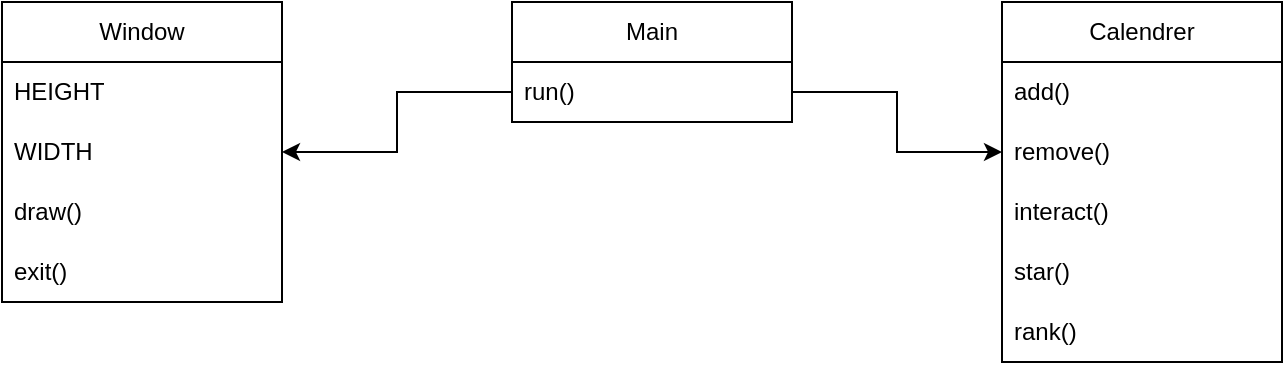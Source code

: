 <mxfile version="22.1.4" type="github">
  <diagram name="Page-1" id="-ros-Ogks_NIRJCC6Nat">
    <mxGraphModel dx="1050" dy="566" grid="1" gridSize="10" guides="1" tooltips="1" connect="1" arrows="1" fold="1" page="1" pageScale="1" pageWidth="850" pageHeight="1100" math="0" shadow="0">
      <root>
        <mxCell id="0" />
        <mxCell id="1" parent="0" />
        <mxCell id="VFOffYB2MSZ4lQjJ_gc8-5" value="Main" style="swimlane;fontStyle=0;childLayout=stackLayout;horizontal=1;startSize=30;horizontalStack=0;resizeParent=1;resizeParentMax=0;resizeLast=0;collapsible=1;marginBottom=0;whiteSpace=wrap;html=1;" parent="1" vertex="1">
          <mxGeometry x="355" y="40" width="140" height="60" as="geometry" />
        </mxCell>
        <mxCell id="VFOffYB2MSZ4lQjJ_gc8-6" value="run()" style="text;strokeColor=none;fillColor=none;align=left;verticalAlign=middle;spacingLeft=4;spacingRight=4;overflow=hidden;points=[[0,0.5],[1,0.5]];portConstraint=eastwest;rotatable=0;whiteSpace=wrap;html=1;" parent="VFOffYB2MSZ4lQjJ_gc8-5" vertex="1">
          <mxGeometry y="30" width="140" height="30" as="geometry" />
        </mxCell>
        <mxCell id="VFOffYB2MSZ4lQjJ_gc8-9" value="Calendrer" style="swimlane;fontStyle=0;childLayout=stackLayout;horizontal=1;startSize=30;horizontalStack=0;resizeParent=1;resizeParentMax=0;resizeLast=0;collapsible=1;marginBottom=0;whiteSpace=wrap;html=1;" parent="1" vertex="1">
          <mxGeometry x="600" y="40" width="140" height="180" as="geometry" />
        </mxCell>
        <mxCell id="VFOffYB2MSZ4lQjJ_gc8-10" value="add()" style="text;strokeColor=none;fillColor=none;align=left;verticalAlign=middle;spacingLeft=4;spacingRight=4;overflow=hidden;points=[[0,0.5],[1,0.5]];portConstraint=eastwest;rotatable=0;whiteSpace=wrap;html=1;" parent="VFOffYB2MSZ4lQjJ_gc8-9" vertex="1">
          <mxGeometry y="30" width="140" height="30" as="geometry" />
        </mxCell>
        <mxCell id="VFOffYB2MSZ4lQjJ_gc8-11" value="remove()" style="text;strokeColor=none;fillColor=none;align=left;verticalAlign=middle;spacingLeft=4;spacingRight=4;overflow=hidden;points=[[0,0.5],[1,0.5]];portConstraint=eastwest;rotatable=0;whiteSpace=wrap;html=1;" parent="VFOffYB2MSZ4lQjJ_gc8-9" vertex="1">
          <mxGeometry y="60" width="140" height="30" as="geometry" />
        </mxCell>
        <mxCell id="TK0hv7WFSRYcWMtsuEbs-2" value="interact()" style="text;strokeColor=none;fillColor=none;align=left;verticalAlign=middle;spacingLeft=4;spacingRight=4;overflow=hidden;points=[[0,0.5],[1,0.5]];portConstraint=eastwest;rotatable=0;whiteSpace=wrap;html=1;" vertex="1" parent="VFOffYB2MSZ4lQjJ_gc8-9">
          <mxGeometry y="90" width="140" height="30" as="geometry" />
        </mxCell>
        <mxCell id="VFOffYB2MSZ4lQjJ_gc8-12" value="star()" style="text;strokeColor=none;fillColor=none;align=left;verticalAlign=middle;spacingLeft=4;spacingRight=4;overflow=hidden;points=[[0,0.5],[1,0.5]];portConstraint=eastwest;rotatable=0;whiteSpace=wrap;html=1;" parent="VFOffYB2MSZ4lQjJ_gc8-9" vertex="1">
          <mxGeometry y="120" width="140" height="30" as="geometry" />
        </mxCell>
        <mxCell id="TK0hv7WFSRYcWMtsuEbs-3" value="rank()" style="text;strokeColor=none;fillColor=none;align=left;verticalAlign=middle;spacingLeft=4;spacingRight=4;overflow=hidden;points=[[0,0.5],[1,0.5]];portConstraint=eastwest;rotatable=0;whiteSpace=wrap;html=1;" vertex="1" parent="VFOffYB2MSZ4lQjJ_gc8-9">
          <mxGeometry y="150" width="140" height="30" as="geometry" />
        </mxCell>
        <mxCell id="VFOffYB2MSZ4lQjJ_gc8-13" value="" style="edgeStyle=orthogonalEdgeStyle;rounded=0;orthogonalLoop=1;jettySize=auto;html=1;" parent="1" source="VFOffYB2MSZ4lQjJ_gc8-6" target="VFOffYB2MSZ4lQjJ_gc8-11" edge="1">
          <mxGeometry relative="1" as="geometry" />
        </mxCell>
        <mxCell id="VFOffYB2MSZ4lQjJ_gc8-19" value="Window" style="swimlane;fontStyle=0;childLayout=stackLayout;horizontal=1;startSize=30;horizontalStack=0;resizeParent=1;resizeParentMax=0;resizeLast=0;collapsible=1;marginBottom=0;whiteSpace=wrap;html=1;" parent="1" vertex="1">
          <mxGeometry x="100" y="40" width="140" height="150" as="geometry" />
        </mxCell>
        <mxCell id="VFOffYB2MSZ4lQjJ_gc8-20" value="HEIGHT" style="text;strokeColor=none;fillColor=none;align=left;verticalAlign=middle;spacingLeft=4;spacingRight=4;overflow=hidden;points=[[0,0.5],[1,0.5]];portConstraint=eastwest;rotatable=0;whiteSpace=wrap;html=1;" parent="VFOffYB2MSZ4lQjJ_gc8-19" vertex="1">
          <mxGeometry y="30" width="140" height="30" as="geometry" />
        </mxCell>
        <mxCell id="VFOffYB2MSZ4lQjJ_gc8-21" value="WIDTH" style="text;strokeColor=none;fillColor=none;align=left;verticalAlign=middle;spacingLeft=4;spacingRight=4;overflow=hidden;points=[[0,0.5],[1,0.5]];portConstraint=eastwest;rotatable=0;whiteSpace=wrap;html=1;" parent="VFOffYB2MSZ4lQjJ_gc8-19" vertex="1">
          <mxGeometry y="60" width="140" height="30" as="geometry" />
        </mxCell>
        <mxCell id="VFOffYB2MSZ4lQjJ_gc8-22" value="draw()" style="text;strokeColor=none;fillColor=none;align=left;verticalAlign=middle;spacingLeft=4;spacingRight=4;overflow=hidden;points=[[0,0.5],[1,0.5]];portConstraint=eastwest;rotatable=0;whiteSpace=wrap;html=1;" parent="VFOffYB2MSZ4lQjJ_gc8-19" vertex="1">
          <mxGeometry y="90" width="140" height="30" as="geometry" />
        </mxCell>
        <mxCell id="VFOffYB2MSZ4lQjJ_gc8-23" value="exit()" style="text;strokeColor=none;fillColor=none;align=left;verticalAlign=middle;spacingLeft=4;spacingRight=4;overflow=hidden;points=[[0,0.5],[1,0.5]];portConstraint=eastwest;rotatable=0;whiteSpace=wrap;html=1;" parent="VFOffYB2MSZ4lQjJ_gc8-19" vertex="1">
          <mxGeometry y="120" width="140" height="30" as="geometry" />
        </mxCell>
        <mxCell id="TK0hv7WFSRYcWMtsuEbs-1" value="" style="edgeStyle=orthogonalEdgeStyle;rounded=0;orthogonalLoop=1;jettySize=auto;html=1;" edge="1" parent="1" source="VFOffYB2MSZ4lQjJ_gc8-6" target="VFOffYB2MSZ4lQjJ_gc8-21">
          <mxGeometry relative="1" as="geometry" />
        </mxCell>
      </root>
    </mxGraphModel>
  </diagram>
</mxfile>

